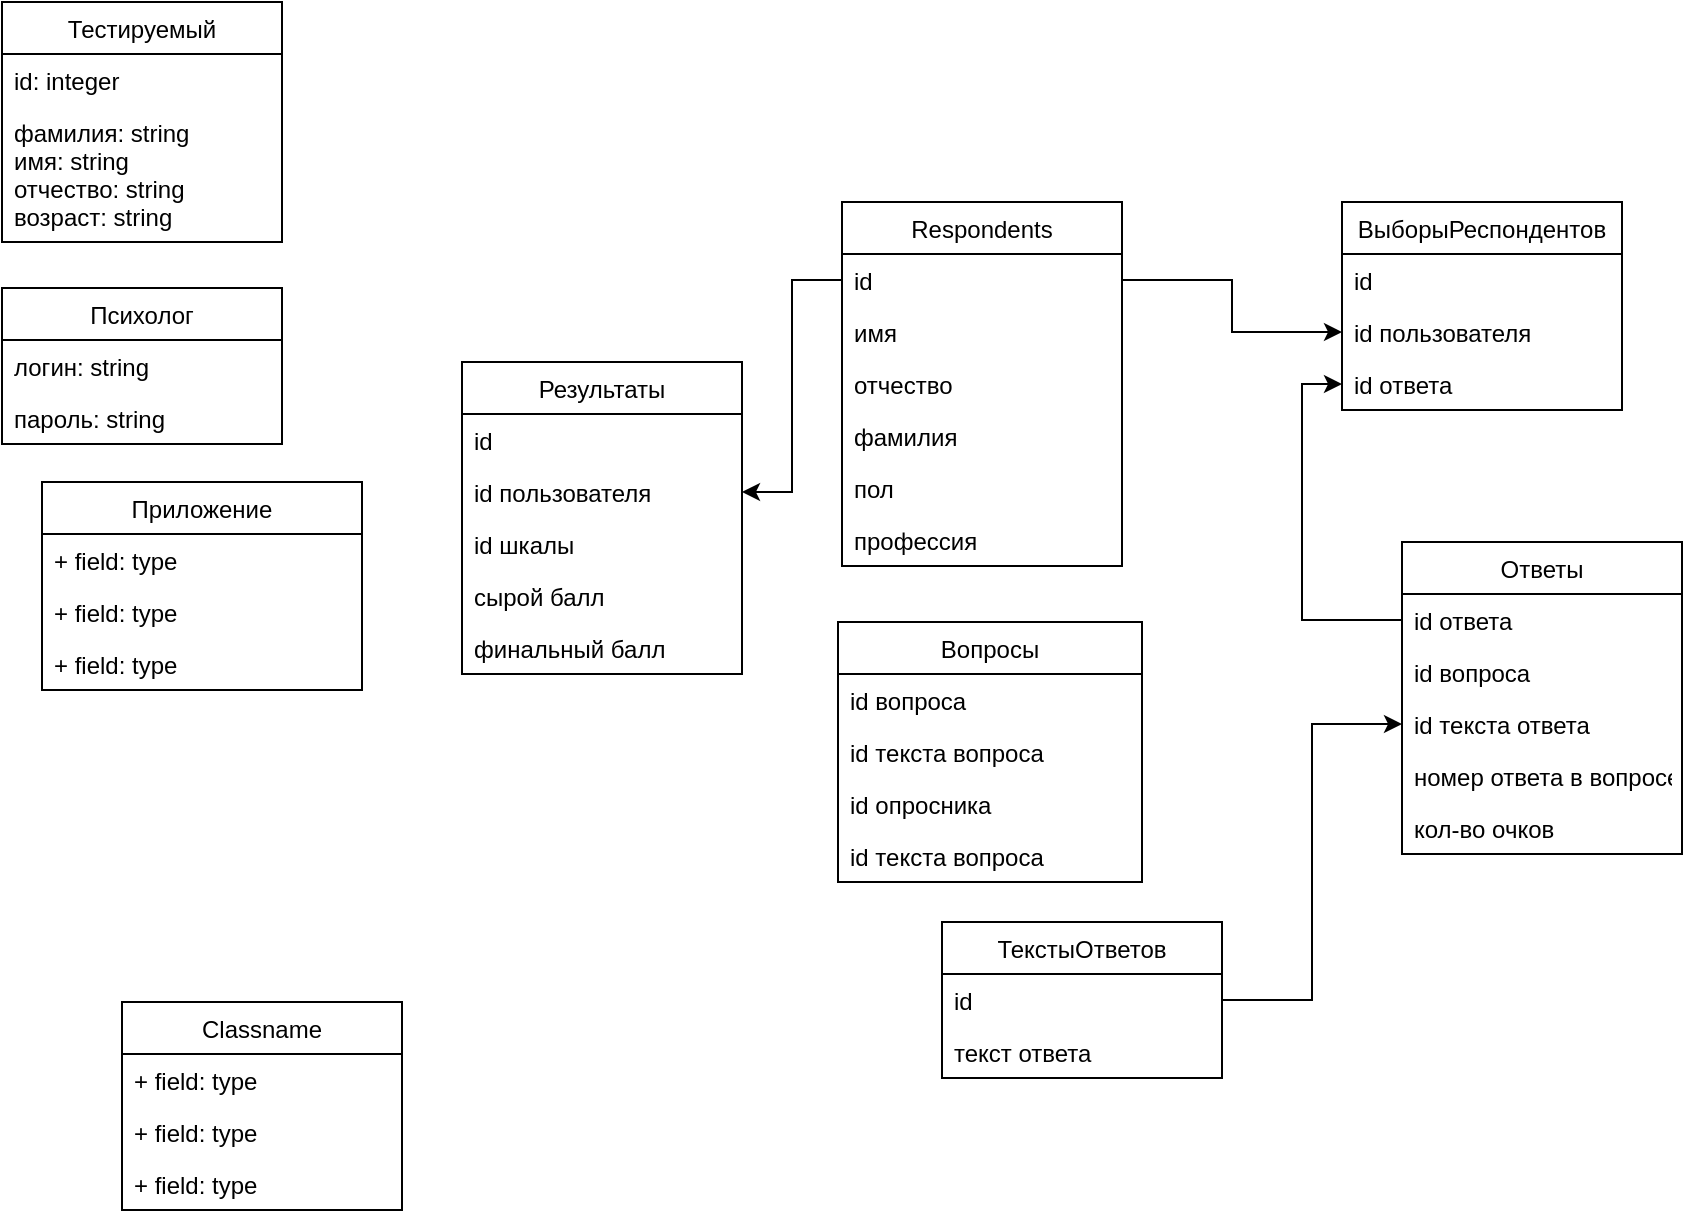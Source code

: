 <mxfile version="12.2.6" type="github" pages="1">
  <diagram id="iFBTR7gXfTiIHQD0XVNO" name="Page-1">
    <mxGraphModel dx="1759" dy="463" grid="1" gridSize="10" guides="1" tooltips="1" connect="1" arrows="1" fold="1" page="1" pageScale="1" pageWidth="827" pageHeight="1169" math="0" shadow="0">
      <root>
        <mxCell id="0"/>
        <mxCell id="1" parent="0"/>
        <mxCell id="cqZ8c02YrOjjOQGlEC6j-1" value="Тестируемый" style="swimlane;fontStyle=0;childLayout=stackLayout;horizontal=1;startSize=26;fillColor=none;horizontalStack=0;resizeParent=1;resizeParentMax=0;resizeLast=0;collapsible=1;marginBottom=0;" parent="1" vertex="1">
          <mxGeometry x="-110" y="30" width="140" height="120" as="geometry"/>
        </mxCell>
        <mxCell id="cqZ8c02YrOjjOQGlEC6j-3" value="id: integer" style="text;strokeColor=none;fillColor=none;align=left;verticalAlign=top;spacingLeft=4;spacingRight=4;overflow=hidden;rotatable=0;points=[[0,0.5],[1,0.5]];portConstraint=eastwest;" parent="cqZ8c02YrOjjOQGlEC6j-1" vertex="1">
          <mxGeometry y="26" width="140" height="26" as="geometry"/>
        </mxCell>
        <mxCell id="cqZ8c02YrOjjOQGlEC6j-4" value="фамилия: string&#xa;имя: string&#xa;отчество: string&#xa;возраст: string" style="text;strokeColor=none;fillColor=none;align=left;verticalAlign=top;spacingLeft=4;spacingRight=4;overflow=hidden;rotatable=0;points=[[0,0.5],[1,0.5]];portConstraint=eastwest;" parent="cqZ8c02YrOjjOQGlEC6j-1" vertex="1">
          <mxGeometry y="52" width="140" height="68" as="geometry"/>
        </mxCell>
        <mxCell id="cqZ8c02YrOjjOQGlEC6j-5" value="Психолог" style="swimlane;fontStyle=0;childLayout=stackLayout;horizontal=1;startSize=26;fillColor=none;horizontalStack=0;resizeParent=1;resizeParentMax=0;resizeLast=0;collapsible=1;marginBottom=0;" parent="1" vertex="1">
          <mxGeometry x="-110" y="173" width="140" height="78" as="geometry"/>
        </mxCell>
        <mxCell id="cqZ8c02YrOjjOQGlEC6j-6" value="логин: string&#xa;" style="text;strokeColor=none;fillColor=none;align=left;verticalAlign=top;spacingLeft=4;spacingRight=4;overflow=hidden;rotatable=0;points=[[0,0.5],[1,0.5]];portConstraint=eastwest;" parent="cqZ8c02YrOjjOQGlEC6j-5" vertex="1">
          <mxGeometry y="26" width="140" height="26" as="geometry"/>
        </mxCell>
        <mxCell id="cqZ8c02YrOjjOQGlEC6j-7" value="пароль: string" style="text;strokeColor=none;fillColor=none;align=left;verticalAlign=top;spacingLeft=4;spacingRight=4;overflow=hidden;rotatable=0;points=[[0,0.5],[1,0.5]];portConstraint=eastwest;" parent="cqZ8c02YrOjjOQGlEC6j-5" vertex="1">
          <mxGeometry y="52" width="140" height="26" as="geometry"/>
        </mxCell>
        <mxCell id="cqZ8c02YrOjjOQGlEC6j-12" value="Приложение" style="swimlane;fontStyle=0;childLayout=stackLayout;horizontal=1;startSize=26;fillColor=none;horizontalStack=0;resizeParent=1;resizeParentMax=0;resizeLast=0;collapsible=1;marginBottom=0;" parent="1" vertex="1">
          <mxGeometry x="-90" y="270" width="160" height="104" as="geometry"/>
        </mxCell>
        <mxCell id="cqZ8c02YrOjjOQGlEC6j-13" value="+ field: type" style="text;strokeColor=none;fillColor=none;align=left;verticalAlign=top;spacingLeft=4;spacingRight=4;overflow=hidden;rotatable=0;points=[[0,0.5],[1,0.5]];portConstraint=eastwest;" parent="cqZ8c02YrOjjOQGlEC6j-12" vertex="1">
          <mxGeometry y="26" width="160" height="26" as="geometry"/>
        </mxCell>
        <mxCell id="cqZ8c02YrOjjOQGlEC6j-14" value="+ field: type" style="text;strokeColor=none;fillColor=none;align=left;verticalAlign=top;spacingLeft=4;spacingRight=4;overflow=hidden;rotatable=0;points=[[0,0.5],[1,0.5]];portConstraint=eastwest;" parent="cqZ8c02YrOjjOQGlEC6j-12" vertex="1">
          <mxGeometry y="52" width="160" height="26" as="geometry"/>
        </mxCell>
        <mxCell id="cqZ8c02YrOjjOQGlEC6j-15" value="+ field: type" style="text;strokeColor=none;fillColor=none;align=left;verticalAlign=top;spacingLeft=4;spacingRight=4;overflow=hidden;rotatable=0;points=[[0,0.5],[1,0.5]];portConstraint=eastwest;" parent="cqZ8c02YrOjjOQGlEC6j-12" vertex="1">
          <mxGeometry y="78" width="160" height="26" as="geometry"/>
        </mxCell>
        <mxCell id="z2BmbQ6l0MY7L84lB-eh-4" value="Вопросы" style="swimlane;fontStyle=0;childLayout=stackLayout;horizontal=1;startSize=26;fillColor=none;horizontalStack=0;resizeParent=1;resizeParentMax=0;resizeLast=0;collapsible=1;marginBottom=0;" vertex="1" parent="1">
          <mxGeometry x="308" y="340" width="152" height="130" as="geometry"/>
        </mxCell>
        <mxCell id="z2BmbQ6l0MY7L84lB-eh-5" value="id вопроса" style="text;strokeColor=none;fillColor=none;align=left;verticalAlign=top;spacingLeft=4;spacingRight=4;overflow=hidden;rotatable=0;points=[[0,0.5],[1,0.5]];portConstraint=eastwest;" vertex="1" parent="z2BmbQ6l0MY7L84lB-eh-4">
          <mxGeometry y="26" width="152" height="26" as="geometry"/>
        </mxCell>
        <mxCell id="z2BmbQ6l0MY7L84lB-eh-6" value="id текста вопроса" style="text;strokeColor=none;fillColor=none;align=left;verticalAlign=top;spacingLeft=4;spacingRight=4;overflow=hidden;rotatable=0;points=[[0,0.5],[1,0.5]];portConstraint=eastwest;" vertex="1" parent="z2BmbQ6l0MY7L84lB-eh-4">
          <mxGeometry y="52" width="152" height="26" as="geometry"/>
        </mxCell>
        <mxCell id="z2BmbQ6l0MY7L84lB-eh-7" value="id опросника" style="text;strokeColor=none;fillColor=none;align=left;verticalAlign=top;spacingLeft=4;spacingRight=4;overflow=hidden;rotatable=0;points=[[0,0.5],[1,0.5]];portConstraint=eastwest;" vertex="1" parent="z2BmbQ6l0MY7L84lB-eh-4">
          <mxGeometry y="78" width="152" height="26" as="geometry"/>
        </mxCell>
        <mxCell id="z2BmbQ6l0MY7L84lB-eh-54" value="id текста вопроса" style="text;strokeColor=none;fillColor=none;align=left;verticalAlign=top;spacingLeft=4;spacingRight=4;overflow=hidden;rotatable=0;points=[[0,0.5],[1,0.5]];portConstraint=eastwest;" vertex="1" parent="z2BmbQ6l0MY7L84lB-eh-4">
          <mxGeometry y="104" width="152" height="26" as="geometry"/>
        </mxCell>
        <mxCell id="z2BmbQ6l0MY7L84lB-eh-8" value="Classname" style="swimlane;fontStyle=0;childLayout=stackLayout;horizontal=1;startSize=26;fillColor=none;horizontalStack=0;resizeParent=1;resizeParentMax=0;resizeLast=0;collapsible=1;marginBottom=0;" vertex="1" parent="1">
          <mxGeometry x="-50" y="530" width="140" height="104" as="geometry"/>
        </mxCell>
        <mxCell id="z2BmbQ6l0MY7L84lB-eh-9" value="+ field: type" style="text;strokeColor=none;fillColor=none;align=left;verticalAlign=top;spacingLeft=4;spacingRight=4;overflow=hidden;rotatable=0;points=[[0,0.5],[1,0.5]];portConstraint=eastwest;" vertex="1" parent="z2BmbQ6l0MY7L84lB-eh-8">
          <mxGeometry y="26" width="140" height="26" as="geometry"/>
        </mxCell>
        <mxCell id="z2BmbQ6l0MY7L84lB-eh-10" value="+ field: type" style="text;strokeColor=none;fillColor=none;align=left;verticalAlign=top;spacingLeft=4;spacingRight=4;overflow=hidden;rotatable=0;points=[[0,0.5],[1,0.5]];portConstraint=eastwest;" vertex="1" parent="z2BmbQ6l0MY7L84lB-eh-8">
          <mxGeometry y="52" width="140" height="26" as="geometry"/>
        </mxCell>
        <mxCell id="z2BmbQ6l0MY7L84lB-eh-11" value="+ field: type" style="text;strokeColor=none;fillColor=none;align=left;verticalAlign=top;spacingLeft=4;spacingRight=4;overflow=hidden;rotatable=0;points=[[0,0.5],[1,0.5]];portConstraint=eastwest;" vertex="1" parent="z2BmbQ6l0MY7L84lB-eh-8">
          <mxGeometry y="78" width="140" height="26" as="geometry"/>
        </mxCell>
        <mxCell id="z2BmbQ6l0MY7L84lB-eh-12" value="Respondents" style="swimlane;fontStyle=0;childLayout=stackLayout;horizontal=1;startSize=26;fillColor=none;horizontalStack=0;resizeParent=1;resizeParentMax=0;resizeLast=0;collapsible=1;marginBottom=0;" vertex="1" parent="1">
          <mxGeometry x="310" y="130" width="140" height="182" as="geometry"/>
        </mxCell>
        <mxCell id="z2BmbQ6l0MY7L84lB-eh-13" value="id" style="text;strokeColor=none;fillColor=none;align=left;verticalAlign=top;spacingLeft=4;spacingRight=4;overflow=hidden;rotatable=0;points=[[0,0.5],[1,0.5]];portConstraint=eastwest;" vertex="1" parent="z2BmbQ6l0MY7L84lB-eh-12">
          <mxGeometry y="26" width="140" height="26" as="geometry"/>
        </mxCell>
        <mxCell id="z2BmbQ6l0MY7L84lB-eh-14" value="имя" style="text;strokeColor=none;fillColor=none;align=left;verticalAlign=top;spacingLeft=4;spacingRight=4;overflow=hidden;rotatable=0;points=[[0,0.5],[1,0.5]];portConstraint=eastwest;" vertex="1" parent="z2BmbQ6l0MY7L84lB-eh-12">
          <mxGeometry y="52" width="140" height="26" as="geometry"/>
        </mxCell>
        <mxCell id="z2BmbQ6l0MY7L84lB-eh-15" value="отчество" style="text;strokeColor=none;fillColor=none;align=left;verticalAlign=top;spacingLeft=4;spacingRight=4;overflow=hidden;rotatable=0;points=[[0,0.5],[1,0.5]];portConstraint=eastwest;" vertex="1" parent="z2BmbQ6l0MY7L84lB-eh-12">
          <mxGeometry y="78" width="140" height="26" as="geometry"/>
        </mxCell>
        <mxCell id="z2BmbQ6l0MY7L84lB-eh-16" value="фамилия" style="text;strokeColor=none;fillColor=none;align=left;verticalAlign=top;spacingLeft=4;spacingRight=4;overflow=hidden;rotatable=0;points=[[0,0.5],[1,0.5]];portConstraint=eastwest;" vertex="1" parent="z2BmbQ6l0MY7L84lB-eh-12">
          <mxGeometry y="104" width="140" height="26" as="geometry"/>
        </mxCell>
        <mxCell id="z2BmbQ6l0MY7L84lB-eh-17" value="пол" style="text;strokeColor=none;fillColor=none;align=left;verticalAlign=top;spacingLeft=4;spacingRight=4;overflow=hidden;rotatable=0;points=[[0,0.5],[1,0.5]];portConstraint=eastwest;" vertex="1" parent="z2BmbQ6l0MY7L84lB-eh-12">
          <mxGeometry y="130" width="140" height="26" as="geometry"/>
        </mxCell>
        <mxCell id="z2BmbQ6l0MY7L84lB-eh-18" value="профессия" style="text;strokeColor=none;fillColor=none;align=left;verticalAlign=top;spacingLeft=4;spacingRight=4;overflow=hidden;rotatable=0;points=[[0,0.5],[1,0.5]];portConstraint=eastwest;" vertex="1" parent="z2BmbQ6l0MY7L84lB-eh-12">
          <mxGeometry y="156" width="140" height="26" as="geometry"/>
        </mxCell>
        <mxCell id="z2BmbQ6l0MY7L84lB-eh-19" value="Результаты" style="swimlane;fontStyle=0;childLayout=stackLayout;horizontal=1;startSize=26;fillColor=none;horizontalStack=0;resizeParent=1;resizeParentMax=0;resizeLast=0;collapsible=1;marginBottom=0;" vertex="1" parent="1">
          <mxGeometry x="120" y="210" width="140" height="156" as="geometry"/>
        </mxCell>
        <mxCell id="z2BmbQ6l0MY7L84lB-eh-20" value="id" style="text;strokeColor=none;fillColor=none;align=left;verticalAlign=top;spacingLeft=4;spacingRight=4;overflow=hidden;rotatable=0;points=[[0,0.5],[1,0.5]];portConstraint=eastwest;" vertex="1" parent="z2BmbQ6l0MY7L84lB-eh-19">
          <mxGeometry y="26" width="140" height="26" as="geometry"/>
        </mxCell>
        <mxCell id="z2BmbQ6l0MY7L84lB-eh-21" value="id пользователя" style="text;strokeColor=none;fillColor=none;align=left;verticalAlign=top;spacingLeft=4;spacingRight=4;overflow=hidden;rotatable=0;points=[[0,0.5],[1,0.5]];portConstraint=eastwest;" vertex="1" parent="z2BmbQ6l0MY7L84lB-eh-19">
          <mxGeometry y="52" width="140" height="26" as="geometry"/>
        </mxCell>
        <mxCell id="z2BmbQ6l0MY7L84lB-eh-22" value="id шкалы" style="text;strokeColor=none;fillColor=none;align=left;verticalAlign=top;spacingLeft=4;spacingRight=4;overflow=hidden;rotatable=0;points=[[0,0.5],[1,0.5]];portConstraint=eastwest;" vertex="1" parent="z2BmbQ6l0MY7L84lB-eh-19">
          <mxGeometry y="78" width="140" height="26" as="geometry"/>
        </mxCell>
        <mxCell id="z2BmbQ6l0MY7L84lB-eh-23" value="сырой балл" style="text;strokeColor=none;fillColor=none;align=left;verticalAlign=top;spacingLeft=4;spacingRight=4;overflow=hidden;rotatable=0;points=[[0,0.5],[1,0.5]];portConstraint=eastwest;" vertex="1" parent="z2BmbQ6l0MY7L84lB-eh-19">
          <mxGeometry y="104" width="140" height="26" as="geometry"/>
        </mxCell>
        <mxCell id="z2BmbQ6l0MY7L84lB-eh-24" value="финальный балл" style="text;strokeColor=none;fillColor=none;align=left;verticalAlign=top;spacingLeft=4;spacingRight=4;overflow=hidden;rotatable=0;points=[[0,0.5],[1,0.5]];portConstraint=eastwest;" vertex="1" parent="z2BmbQ6l0MY7L84lB-eh-19">
          <mxGeometry y="130" width="140" height="26" as="geometry"/>
        </mxCell>
        <mxCell id="z2BmbQ6l0MY7L84lB-eh-26" value="ВыборыРеспондентов" style="swimlane;fontStyle=0;childLayout=stackLayout;horizontal=1;startSize=26;fillColor=none;horizontalStack=0;resizeParent=1;resizeParentMax=0;resizeLast=0;collapsible=1;marginBottom=0;" vertex="1" parent="1">
          <mxGeometry x="560" y="130" width="140" height="104" as="geometry"/>
        </mxCell>
        <mxCell id="z2BmbQ6l0MY7L84lB-eh-27" value="id" style="text;strokeColor=none;fillColor=none;align=left;verticalAlign=top;spacingLeft=4;spacingRight=4;overflow=hidden;rotatable=0;points=[[0,0.5],[1,0.5]];portConstraint=eastwest;" vertex="1" parent="z2BmbQ6l0MY7L84lB-eh-26">
          <mxGeometry y="26" width="140" height="26" as="geometry"/>
        </mxCell>
        <mxCell id="z2BmbQ6l0MY7L84lB-eh-28" value="id пользователя" style="text;strokeColor=none;fillColor=none;align=left;verticalAlign=top;spacingLeft=4;spacingRight=4;overflow=hidden;rotatable=0;points=[[0,0.5],[1,0.5]];portConstraint=eastwest;" vertex="1" parent="z2BmbQ6l0MY7L84lB-eh-26">
          <mxGeometry y="52" width="140" height="26" as="geometry"/>
        </mxCell>
        <mxCell id="z2BmbQ6l0MY7L84lB-eh-29" value="id ответа" style="text;strokeColor=none;fillColor=none;align=left;verticalAlign=top;spacingLeft=4;spacingRight=4;overflow=hidden;rotatable=0;points=[[0,0.5],[1,0.5]];portConstraint=eastwest;" vertex="1" parent="z2BmbQ6l0MY7L84lB-eh-26">
          <mxGeometry y="78" width="140" height="26" as="geometry"/>
        </mxCell>
        <mxCell id="z2BmbQ6l0MY7L84lB-eh-32" value="Ответы" style="swimlane;fontStyle=0;childLayout=stackLayout;horizontal=1;startSize=26;fillColor=none;horizontalStack=0;resizeParent=1;resizeParentMax=0;resizeLast=0;collapsible=1;marginBottom=0;" vertex="1" parent="1">
          <mxGeometry x="590" y="300" width="140" height="156" as="geometry"/>
        </mxCell>
        <mxCell id="z2BmbQ6l0MY7L84lB-eh-33" value="id ответа" style="text;strokeColor=none;fillColor=none;align=left;verticalAlign=top;spacingLeft=4;spacingRight=4;overflow=hidden;rotatable=0;points=[[0,0.5],[1,0.5]];portConstraint=eastwest;" vertex="1" parent="z2BmbQ6l0MY7L84lB-eh-32">
          <mxGeometry y="26" width="140" height="26" as="geometry"/>
        </mxCell>
        <mxCell id="z2BmbQ6l0MY7L84lB-eh-35" value="id вопроса" style="text;strokeColor=none;fillColor=none;align=left;verticalAlign=top;spacingLeft=4;spacingRight=4;overflow=hidden;rotatable=0;points=[[0,0.5],[1,0.5]];portConstraint=eastwest;" vertex="1" parent="z2BmbQ6l0MY7L84lB-eh-32">
          <mxGeometry y="52" width="140" height="26" as="geometry"/>
        </mxCell>
        <mxCell id="z2BmbQ6l0MY7L84lB-eh-36" value="id текста ответа" style="text;strokeColor=none;fillColor=none;align=left;verticalAlign=top;spacingLeft=4;spacingRight=4;overflow=hidden;rotatable=0;points=[[0,0.5],[1,0.5]];portConstraint=eastwest;" vertex="1" parent="z2BmbQ6l0MY7L84lB-eh-32">
          <mxGeometry y="78" width="140" height="26" as="geometry"/>
        </mxCell>
        <mxCell id="z2BmbQ6l0MY7L84lB-eh-37" value="номер ответа в вопросе" style="text;strokeColor=none;fillColor=none;align=left;verticalAlign=top;spacingLeft=4;spacingRight=4;overflow=hidden;rotatable=0;points=[[0,0.5],[1,0.5]];portConstraint=eastwest;" vertex="1" parent="z2BmbQ6l0MY7L84lB-eh-32">
          <mxGeometry y="104" width="140" height="26" as="geometry"/>
        </mxCell>
        <mxCell id="z2BmbQ6l0MY7L84lB-eh-38" value="кол-во очков" style="text;strokeColor=none;fillColor=none;align=left;verticalAlign=top;spacingLeft=4;spacingRight=4;overflow=hidden;rotatable=0;points=[[0,0.5],[1,0.5]];portConstraint=eastwest;" vertex="1" parent="z2BmbQ6l0MY7L84lB-eh-32">
          <mxGeometry y="130" width="140" height="26" as="geometry"/>
        </mxCell>
        <mxCell id="z2BmbQ6l0MY7L84lB-eh-39" value="ТекстыОтветов" style="swimlane;fontStyle=0;childLayout=stackLayout;horizontal=1;startSize=26;fillColor=none;horizontalStack=0;resizeParent=1;resizeParentMax=0;resizeLast=0;collapsible=1;marginBottom=0;" vertex="1" parent="1">
          <mxGeometry x="360" y="490" width="140" height="78" as="geometry"/>
        </mxCell>
        <mxCell id="z2BmbQ6l0MY7L84lB-eh-40" value="id" style="text;strokeColor=none;fillColor=none;align=left;verticalAlign=top;spacingLeft=4;spacingRight=4;overflow=hidden;rotatable=0;points=[[0,0.5],[1,0.5]];portConstraint=eastwest;" vertex="1" parent="z2BmbQ6l0MY7L84lB-eh-39">
          <mxGeometry y="26" width="140" height="26" as="geometry"/>
        </mxCell>
        <mxCell id="z2BmbQ6l0MY7L84lB-eh-41" value="текст ответа" style="text;strokeColor=none;fillColor=none;align=left;verticalAlign=top;spacingLeft=4;spacingRight=4;overflow=hidden;rotatable=0;points=[[0,0.5],[1,0.5]];portConstraint=eastwest;" vertex="1" parent="z2BmbQ6l0MY7L84lB-eh-39">
          <mxGeometry y="52" width="140" height="26" as="geometry"/>
        </mxCell>
        <mxCell id="z2BmbQ6l0MY7L84lB-eh-49" style="edgeStyle=orthogonalEdgeStyle;rounded=0;orthogonalLoop=1;jettySize=auto;html=1;" edge="1" parent="1" source="z2BmbQ6l0MY7L84lB-eh-13" target="z2BmbQ6l0MY7L84lB-eh-28">
          <mxGeometry relative="1" as="geometry"/>
        </mxCell>
        <mxCell id="z2BmbQ6l0MY7L84lB-eh-50" style="edgeStyle=orthogonalEdgeStyle;rounded=0;orthogonalLoop=1;jettySize=auto;html=1;" edge="1" parent="1" source="z2BmbQ6l0MY7L84lB-eh-13" target="z2BmbQ6l0MY7L84lB-eh-21">
          <mxGeometry relative="1" as="geometry"/>
        </mxCell>
        <mxCell id="z2BmbQ6l0MY7L84lB-eh-52" style="edgeStyle=orthogonalEdgeStyle;rounded=0;orthogonalLoop=1;jettySize=auto;html=1;entryX=0;entryY=0.5;entryDx=0;entryDy=0;" edge="1" parent="1" source="z2BmbQ6l0MY7L84lB-eh-33" target="z2BmbQ6l0MY7L84lB-eh-29">
          <mxGeometry relative="1" as="geometry"/>
        </mxCell>
        <mxCell id="z2BmbQ6l0MY7L84lB-eh-53" style="edgeStyle=orthogonalEdgeStyle;rounded=0;orthogonalLoop=1;jettySize=auto;html=1;" edge="1" parent="1" source="z2BmbQ6l0MY7L84lB-eh-40" target="z2BmbQ6l0MY7L84lB-eh-36">
          <mxGeometry relative="1" as="geometry"/>
        </mxCell>
      </root>
    </mxGraphModel>
  </diagram>
</mxfile>
